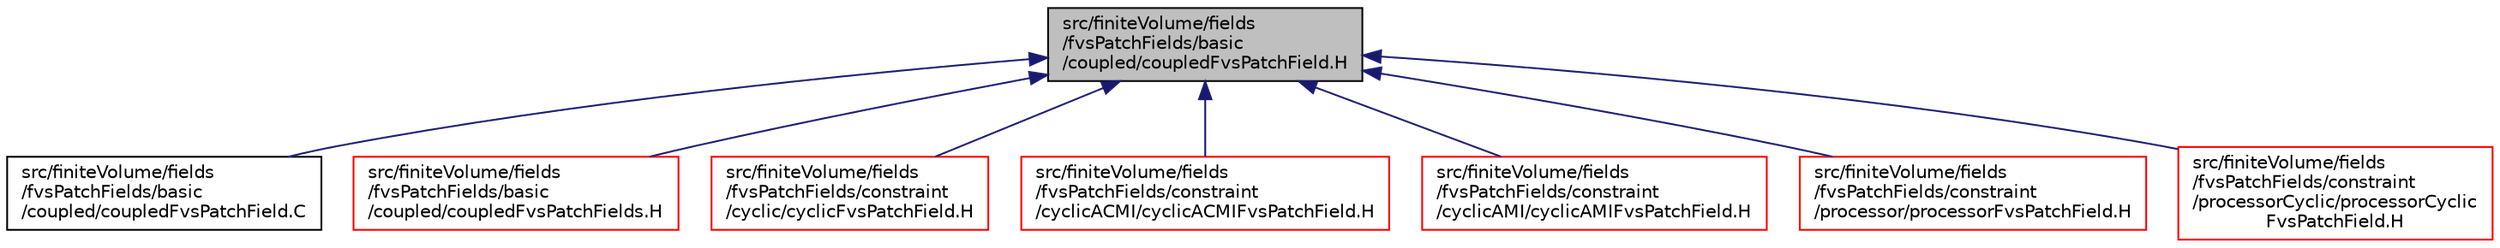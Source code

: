 digraph "src/finiteVolume/fields/fvsPatchFields/basic/coupled/coupledFvsPatchField.H"
{
  bgcolor="transparent";
  edge [fontname="Helvetica",fontsize="10",labelfontname="Helvetica",labelfontsize="10"];
  node [fontname="Helvetica",fontsize="10",shape=record];
  Node212 [label="src/finiteVolume/fields\l/fvsPatchFields/basic\l/coupled/coupledFvsPatchField.H",height=0.2,width=0.4,color="black", fillcolor="grey75", style="filled", fontcolor="black"];
  Node212 -> Node213 [dir="back",color="midnightblue",fontsize="10",style="solid",fontname="Helvetica"];
  Node213 [label="src/finiteVolume/fields\l/fvsPatchFields/basic\l/coupled/coupledFvsPatchField.C",height=0.2,width=0.4,color="black",URL="$a02660.html"];
  Node212 -> Node214 [dir="back",color="midnightblue",fontsize="10",style="solid",fontname="Helvetica"];
  Node214 [label="src/finiteVolume/fields\l/fvsPatchFields/basic\l/coupled/coupledFvsPatchFields.H",height=0.2,width=0.4,color="red",URL="$a02669.html"];
  Node212 -> Node216 [dir="back",color="midnightblue",fontsize="10",style="solid",fontname="Helvetica"];
  Node216 [label="src/finiteVolume/fields\l/fvsPatchFields/constraint\l/cyclic/cyclicFvsPatchField.H",height=0.2,width=0.4,color="red",URL="$a02708.html"];
  Node212 -> Node228 [dir="back",color="midnightblue",fontsize="10",style="solid",fontname="Helvetica"];
  Node228 [label="src/finiteVolume/fields\l/fvsPatchFields/constraint\l/cyclicACMI/cyclicACMIFvsPatchField.H",height=0.2,width=0.4,color="red",URL="$a02723.html"];
  Node212 -> Node232 [dir="back",color="midnightblue",fontsize="10",style="solid",fontname="Helvetica"];
  Node232 [label="src/finiteVolume/fields\l/fvsPatchFields/constraint\l/cyclicAMI/cyclicAMIFvsPatchField.H",height=0.2,width=0.4,color="red",URL="$a02738.html"];
  Node212 -> Node236 [dir="back",color="midnightblue",fontsize="10",style="solid",fontname="Helvetica"];
  Node236 [label="src/finiteVolume/fields\l/fvsPatchFields/constraint\l/processor/processorFvsPatchField.H",height=0.2,width=0.4,color="red",URL="$a02798.html"];
  Node212 -> Node242 [dir="back",color="midnightblue",fontsize="10",style="solid",fontname="Helvetica"];
  Node242 [label="src/finiteVolume/fields\l/fvsPatchFields/constraint\l/processorCyclic/processorCyclic\lFvsPatchField.H",height=0.2,width=0.4,color="red",URL="$a02813.html"];
}
